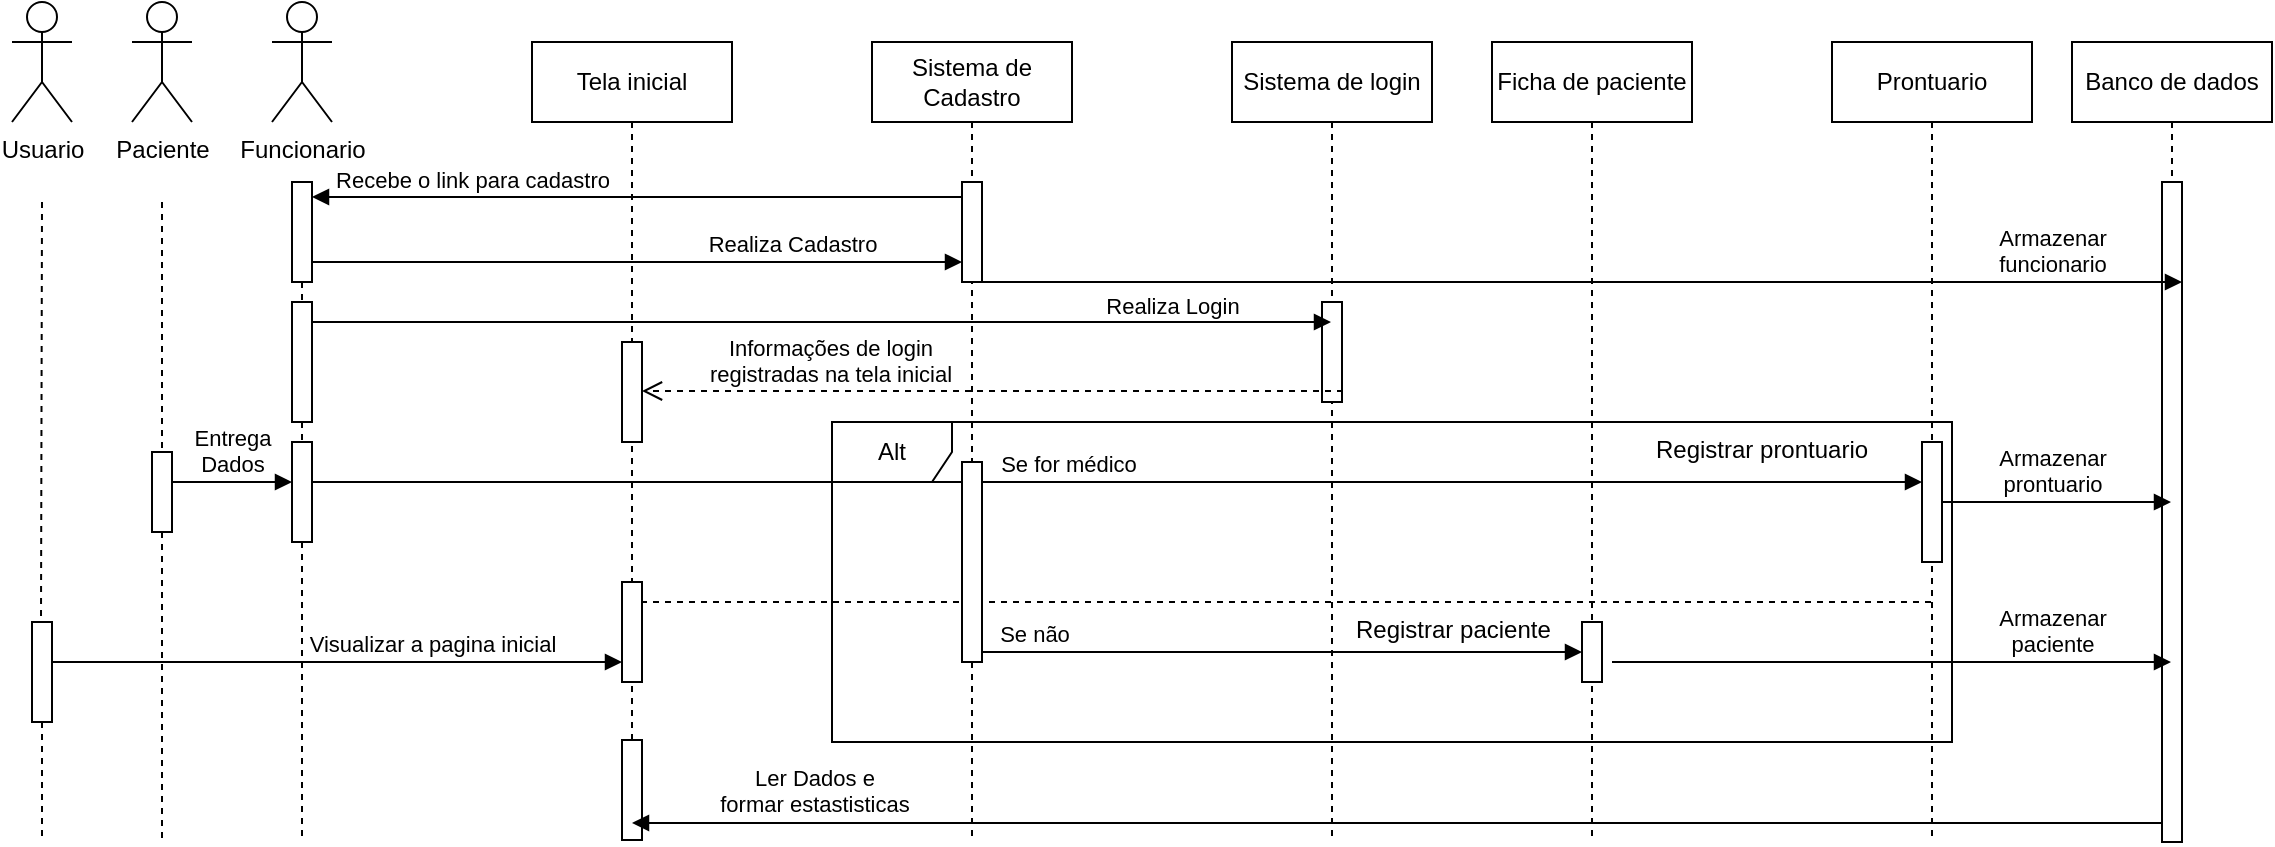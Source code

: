 <mxfile version="24.4.7" type="google">
  <diagram name="Page-1" id="2YBvvXClWsGukQMizWep">
    <mxGraphModel grid="1" page="1" gridSize="10" guides="1" tooltips="1" connect="1" arrows="1" fold="1" pageScale="1" pageWidth="1169" pageHeight="827" math="0" shadow="0">
      <root>
        <mxCell id="0" />
        <mxCell id="1" parent="0" />
        <mxCell id="aM9ryv3xv72pqoxQDRHE-5" value="Tela inicial" style="shape=umlLifeline;perimeter=lifelinePerimeter;whiteSpace=wrap;html=1;container=0;dropTarget=0;collapsible=0;recursiveResize=0;outlineConnect=0;portConstraint=eastwest;newEdgeStyle={&quot;edgeStyle&quot;:&quot;elbowEdgeStyle&quot;,&quot;elbow&quot;:&quot;vertical&quot;,&quot;curved&quot;:0,&quot;rounded&quot;:0};" vertex="1" parent="1">
          <mxGeometry x="290" y="40" width="100" height="400" as="geometry" />
        </mxCell>
        <mxCell id="IctluAMHgXVuQKY7utmE-100" value="" style="html=1;points=[];perimeter=orthogonalPerimeter;outlineConnect=0;targetShapes=umlLifeline;portConstraint=eastwest;newEdgeStyle={&quot;edgeStyle&quot;:&quot;elbowEdgeStyle&quot;,&quot;elbow&quot;:&quot;vertical&quot;,&quot;curved&quot;:0,&quot;rounded&quot;:0};" vertex="1" parent="aM9ryv3xv72pqoxQDRHE-5">
          <mxGeometry x="45" y="150" width="10" height="50" as="geometry" />
        </mxCell>
        <mxCell id="IctluAMHgXVuQKY7utmE-80" value="" style="html=1;points=[];perimeter=orthogonalPerimeter;outlineConnect=0;targetShapes=umlLifeline;portConstraint=eastwest;newEdgeStyle={&quot;edgeStyle&quot;:&quot;elbowEdgeStyle&quot;,&quot;elbow&quot;:&quot;vertical&quot;,&quot;curved&quot;:0,&quot;rounded&quot;:0};" vertex="1" parent="aM9ryv3xv72pqoxQDRHE-5">
          <mxGeometry x="45" y="349" width="10" height="50" as="geometry" />
        </mxCell>
        <mxCell id="IctluAMHgXVuQKY7utmE-1" value="Funcionario" style="shape=umlActor;verticalLabelPosition=bottom;verticalAlign=top;html=1;" vertex="1" parent="1">
          <mxGeometry x="160" y="20" width="30" height="60" as="geometry" />
        </mxCell>
        <mxCell id="IctluAMHgXVuQKY7utmE-13" value="Sistema de&lt;br&gt;Cadastro" style="shape=umlLifeline;perimeter=lifelinePerimeter;whiteSpace=wrap;html=1;container=0;dropTarget=0;collapsible=0;recursiveResize=0;outlineConnect=0;portConstraint=eastwest;newEdgeStyle={&quot;edgeStyle&quot;:&quot;elbowEdgeStyle&quot;,&quot;elbow&quot;:&quot;vertical&quot;,&quot;curved&quot;:0,&quot;rounded&quot;:0};" vertex="1" parent="1">
          <mxGeometry x="460" y="40" width="100" height="400" as="geometry" />
        </mxCell>
        <mxCell id="IctluAMHgXVuQKY7utmE-14" value="" style="html=1;points=[];perimeter=orthogonalPerimeter;outlineConnect=0;targetShapes=umlLifeline;portConstraint=eastwest;newEdgeStyle={&quot;edgeStyle&quot;:&quot;elbowEdgeStyle&quot;,&quot;elbow&quot;:&quot;vertical&quot;,&quot;curved&quot;:0,&quot;rounded&quot;:0};" vertex="1" parent="IctluAMHgXVuQKY7utmE-13">
          <mxGeometry x="45" y="70" width="10" height="50" as="geometry" />
        </mxCell>
        <mxCell id="IctluAMHgXVuQKY7utmE-28" value="Sistema de login" style="shape=umlLifeline;perimeter=lifelinePerimeter;whiteSpace=wrap;html=1;container=0;dropTarget=0;collapsible=0;recursiveResize=0;outlineConnect=0;portConstraint=eastwest;newEdgeStyle={&quot;edgeStyle&quot;:&quot;elbowEdgeStyle&quot;,&quot;elbow&quot;:&quot;vertical&quot;,&quot;curved&quot;:0,&quot;rounded&quot;:0};" vertex="1" parent="1">
          <mxGeometry x="640" y="40" width="100" height="400" as="geometry" />
        </mxCell>
        <mxCell id="IctluAMHgXVuQKY7utmE-29" value="" style="html=1;points=[];perimeter=orthogonalPerimeter;outlineConnect=0;targetShapes=umlLifeline;portConstraint=eastwest;newEdgeStyle={&quot;edgeStyle&quot;:&quot;elbowEdgeStyle&quot;,&quot;elbow&quot;:&quot;vertical&quot;,&quot;curved&quot;:0,&quot;rounded&quot;:0};" vertex="1" parent="IctluAMHgXVuQKY7utmE-28">
          <mxGeometry x="45" y="130" width="10" height="50" as="geometry" />
        </mxCell>
        <mxCell id="IctluAMHgXVuQKY7utmE-30" value="Ficha de paciente" style="shape=umlLifeline;perimeter=lifelinePerimeter;whiteSpace=wrap;html=1;container=0;dropTarget=0;collapsible=0;recursiveResize=0;outlineConnect=0;portConstraint=eastwest;newEdgeStyle={&quot;edgeStyle&quot;:&quot;elbowEdgeStyle&quot;,&quot;elbow&quot;:&quot;vertical&quot;,&quot;curved&quot;:0,&quot;rounded&quot;:0};" vertex="1" parent="1">
          <mxGeometry x="770" y="40" width="100" height="400" as="geometry" />
        </mxCell>
        <mxCell id="IctluAMHgXVuQKY7utmE-31" value="" style="html=1;points=[];perimeter=orthogonalPerimeter;outlineConnect=0;targetShapes=umlLifeline;portConstraint=eastwest;newEdgeStyle={&quot;edgeStyle&quot;:&quot;elbowEdgeStyle&quot;,&quot;elbow&quot;:&quot;vertical&quot;,&quot;curved&quot;:0,&quot;rounded&quot;:0};" vertex="1" parent="IctluAMHgXVuQKY7utmE-30">
          <mxGeometry x="45" y="290" width="10" height="30" as="geometry" />
        </mxCell>
        <mxCell id="IctluAMHgXVuQKY7utmE-37" value="Prontuario" style="shape=umlLifeline;perimeter=lifelinePerimeter;whiteSpace=wrap;html=1;container=0;dropTarget=0;collapsible=0;recursiveResize=0;outlineConnect=0;portConstraint=eastwest;newEdgeStyle={&quot;edgeStyle&quot;:&quot;elbowEdgeStyle&quot;,&quot;elbow&quot;:&quot;vertical&quot;,&quot;curved&quot;:0,&quot;rounded&quot;:0};" vertex="1" parent="1">
          <mxGeometry x="940" y="40" width="100" height="400" as="geometry" />
        </mxCell>
        <mxCell id="IctluAMHgXVuQKY7utmE-38" value="" style="html=1;points=[];perimeter=orthogonalPerimeter;outlineConnect=0;targetShapes=umlLifeline;portConstraint=eastwest;newEdgeStyle={&quot;edgeStyle&quot;:&quot;elbowEdgeStyle&quot;,&quot;elbow&quot;:&quot;vertical&quot;,&quot;curved&quot;:0,&quot;rounded&quot;:0};" vertex="1" parent="IctluAMHgXVuQKY7utmE-37">
          <mxGeometry x="45" y="200" width="10" height="60" as="geometry" />
        </mxCell>
        <mxCell id="IctluAMHgXVuQKY7utmE-51" value="Recebe o link para cadastro" style="html=1;verticalAlign=bottom;endArrow=block;edgeStyle=elbowEdgeStyle;elbow=vertical;curved=0;rounded=0;entryX=1;entryY=0;entryDx=0;entryDy=5;entryPerimeter=0;" edge="1" parent="1" source="IctluAMHgXVuQKY7utmE-14">
          <mxGeometry x="0.508" relative="1" as="geometry">
            <mxPoint x="500" y="115" as="sourcePoint" />
            <Array as="points" />
            <mxPoint x="180" y="117.5" as="targetPoint" />
            <mxPoint as="offset" />
          </mxGeometry>
        </mxCell>
        <mxCell id="IctluAMHgXVuQKY7utmE-52" value="&lt;div&gt;Realiza Cadastro&lt;/div&gt;" style="html=1;verticalAlign=bottom;endArrow=block;edgeStyle=elbowEdgeStyle;elbow=vertical;curved=0;rounded=0;exitX=1;exitY=0;exitDx=0;exitDy=5;exitPerimeter=0;" edge="1" parent="1" target="IctluAMHgXVuQKY7utmE-14">
          <mxGeometry x="0.477" relative="1" as="geometry">
            <mxPoint x="180" y="150" as="sourcePoint" />
            <Array as="points">
              <mxPoint x="250" y="150" />
            </Array>
            <mxPoint x="350" y="150.5" as="targetPoint" />
            <mxPoint as="offset" />
          </mxGeometry>
        </mxCell>
        <mxCell id="IctluAMHgXVuQKY7utmE-54" value="&lt;div&gt;Paciente&lt;/div&gt;&lt;div&gt;&lt;br&gt;&lt;/div&gt;" style="shape=umlActor;verticalLabelPosition=bottom;verticalAlign=top;html=1;" vertex="1" parent="1">
          <mxGeometry x="90" y="20" width="30" height="60" as="geometry" />
        </mxCell>
        <mxCell id="IctluAMHgXVuQKY7utmE-55" value="" style="html=1;points=[[0,0,0,0,5],[0,1,0,0,-5],[1,0,0,0,5],[1,1,0,0,-5]];perimeter=orthogonalPerimeter;outlineConnect=0;targetShapes=umlLifeline;portConstraint=eastwest;newEdgeStyle={&quot;curved&quot;:0,&quot;rounded&quot;:0};" vertex="1" parent="1">
          <mxGeometry x="40" y="330" width="10" height="50" as="geometry" />
        </mxCell>
        <mxCell id="IctluAMHgXVuQKY7utmE-56" value="Usuario" style="shape=umlActor;verticalLabelPosition=bottom;verticalAlign=top;html=1;" vertex="1" parent="1">
          <mxGeometry x="30" y="20" width="30" height="60" as="geometry" />
        </mxCell>
        <mxCell id="IctluAMHgXVuQKY7utmE-57" value="Visualizar a pagina inicial" style="html=1;verticalAlign=bottom;endArrow=block;edgeStyle=elbowEdgeStyle;elbow=horizontal;curved=0;rounded=0;" edge="1" parent="1">
          <mxGeometry x="0.661" relative="1" as="geometry">
            <mxPoint x="325" y="350" as="sourcePoint" />
            <Array as="points">
              <mxPoint x="50" y="350" />
            </Array>
            <mxPoint x="335" y="350" as="targetPoint" />
            <mxPoint as="offset" />
          </mxGeometry>
        </mxCell>
        <mxCell id="IctluAMHgXVuQKY7utmE-58" value="Entrega&lt;br&gt;Dados" style="html=1;verticalAlign=bottom;endArrow=block;edgeStyle=elbowEdgeStyle;elbow=vertical;curved=0;rounded=0;" edge="1" parent="1" source="IctluAMHgXVuQKY7utmE-53" target="IctluAMHgXVuQKY7utmE-77">
          <mxGeometry relative="1" as="geometry">
            <mxPoint x="110" y="295" as="sourcePoint" />
            <Array as="points">
              <mxPoint x="135" y="260" />
              <mxPoint x="135" y="260" />
            </Array>
            <mxPoint x="180" y="290" as="targetPoint" />
            <mxPoint as="offset" />
          </mxGeometry>
        </mxCell>
        <mxCell id="IctluAMHgXVuQKY7utmE-59" value="Realiza Login" style="html=1;verticalAlign=bottom;endArrow=block;edgeStyle=elbowEdgeStyle;elbow=vertical;curved=0;rounded=0;exitX=1;exitY=0;exitDx=0;exitDy=5;exitPerimeter=0;" edge="1" parent="1">
          <mxGeometry x="0.688" relative="1" as="geometry">
            <mxPoint x="180" y="180" as="sourcePoint" />
            <Array as="points">
              <mxPoint x="250" y="180" />
            </Array>
            <mxPoint x="689.5" y="180" as="targetPoint" />
            <mxPoint y="1" as="offset" />
          </mxGeometry>
        </mxCell>
        <mxCell id="IctluAMHgXVuQKY7utmE-60" value="Informações de login &lt;br&gt;registradas na tela inicial" style="html=1;verticalAlign=bottom;endArrow=open;dashed=1;endSize=8;edgeStyle=elbowEdgeStyle;elbow=vertical;curved=0;rounded=0;" edge="1" parent="1" target="IctluAMHgXVuQKY7utmE-100">
          <mxGeometry x="0.463" relative="1" as="geometry">
            <mxPoint x="350" y="210" as="targetPoint" />
            <Array as="points">
              <mxPoint x="620.5" y="214.5" />
            </Array>
            <mxPoint x="695.5" y="214.5" as="sourcePoint" />
            <mxPoint as="offset" />
          </mxGeometry>
        </mxCell>
        <mxCell id="IctluAMHgXVuQKY7utmE-61" value="Se for médico" style="html=1;verticalAlign=bottom;endArrow=block;edgeStyle=elbowEdgeStyle;elbow=vertical;curved=0;rounded=0;" edge="1" parent="1" source="IctluAMHgXVuQKY7utmE-77" target="IctluAMHgXVuQKY7utmE-38">
          <mxGeometry x="-0.062" relative="1" as="geometry">
            <mxPoint x="200" y="270" as="sourcePoint" />
            <Array as="points">
              <mxPoint x="250" y="260" />
            </Array>
            <mxPoint x="689.5" y="260" as="targetPoint" />
            <mxPoint as="offset" />
          </mxGeometry>
        </mxCell>
        <mxCell id="IctluAMHgXVuQKY7utmE-63" value="Registrar prontuario" style="text;whiteSpace=wrap;html=1;" vertex="1" parent="1">
          <mxGeometry x="850" y="230" width="110" height="40" as="geometry" />
        </mxCell>
        <mxCell id="IctluAMHgXVuQKY7utmE-64" value="Alt" style="shape=umlFrame;whiteSpace=wrap;html=1;pointerEvents=0;" vertex="1" parent="1">
          <mxGeometry x="440" y="230" width="560" height="160" as="geometry" />
        </mxCell>
        <mxCell id="IctluAMHgXVuQKY7utmE-66" value="" style="html=1;verticalAlign=bottom;endArrow=none;dashed=1;endSize=8;edgeStyle=elbowEdgeStyle;elbow=vertical;curved=0;rounded=0;endFill=0;" edge="1" parent="1" target="aM9ryv3xv72pqoxQDRHE-5">
          <mxGeometry x="0.476" relative="1" as="geometry">
            <mxPoint x="370" y="320" as="targetPoint" />
            <Array as="points">
              <mxPoint x="450.5" y="320" />
            </Array>
            <mxPoint x="989.5" y="320" as="sourcePoint" />
            <mxPoint as="offset" />
          </mxGeometry>
        </mxCell>
        <mxCell id="IctluAMHgXVuQKY7utmE-67" value="Se não" style="html=1;verticalAlign=bottom;endArrow=block;edgeStyle=elbowEdgeStyle;elbow=vertical;curved=0;rounded=0;" edge="1" parent="1" source="IctluAMHgXVuQKY7utmE-13" target="IctluAMHgXVuQKY7utmE-31">
          <mxGeometry x="-0.8" relative="1" as="geometry">
            <mxPoint x="530" y="350" as="sourcePoint" />
            <Array as="points" />
            <mxPoint x="790" y="350" as="targetPoint" />
            <mxPoint as="offset" />
          </mxGeometry>
        </mxCell>
        <mxCell id="IctluAMHgXVuQKY7utmE-68" value="Registrar paciente" style="text;whiteSpace=wrap;html=1;" vertex="1" parent="1">
          <mxGeometry x="700" y="320" width="100" height="40" as="geometry" />
        </mxCell>
        <mxCell id="IctluAMHgXVuQKY7utmE-74" value="" style="html=1;points=[];perimeter=orthogonalPerimeter;outlineConnect=0;targetShapes=umlLifeline;portConstraint=eastwest;newEdgeStyle={&quot;edgeStyle&quot;:&quot;elbowEdgeStyle&quot;,&quot;elbow&quot;:&quot;vertical&quot;,&quot;curved&quot;:0,&quot;rounded&quot;:0};" vertex="1" parent="1">
          <mxGeometry x="505" y="250" width="10" height="100" as="geometry" />
        </mxCell>
        <mxCell id="IctluAMHgXVuQKY7utmE-75" value="" style="endArrow=none;html=1;rounded=0;dashed=1;" edge="1" parent="1" source="IctluAMHgXVuQKY7utmE-77">
          <mxGeometry relative="1" as="geometry">
            <mxPoint x="174.5" y="120" as="sourcePoint" />
            <mxPoint x="175" y="440" as="targetPoint" />
          </mxGeometry>
        </mxCell>
        <mxCell id="IctluAMHgXVuQKY7utmE-76" value="" style="resizable=0;html=1;whiteSpace=wrap;align=right;verticalAlign=bottom;" connectable="0" vertex="1" parent="IctluAMHgXVuQKY7utmE-75">
          <mxGeometry x="1" relative="1" as="geometry" />
        </mxCell>
        <mxCell id="IctluAMHgXVuQKY7utmE-78" value="" style="endArrow=none;html=1;rounded=0;dashed=1;" edge="1" parent="1" source="IctluAMHgXVuQKY7utmE-96" target="IctluAMHgXVuQKY7utmE-77">
          <mxGeometry relative="1" as="geometry">
            <mxPoint x="174.5" y="120" as="sourcePoint" />
            <mxPoint x="175" y="400" as="targetPoint" />
          </mxGeometry>
        </mxCell>
        <mxCell id="IctluAMHgXVuQKY7utmE-77" value="" style="html=1;points=[];perimeter=orthogonalPerimeter;outlineConnect=0;targetShapes=umlLifeline;portConstraint=eastwest;newEdgeStyle={&quot;edgeStyle&quot;:&quot;elbowEdgeStyle&quot;,&quot;elbow&quot;:&quot;vertical&quot;,&quot;curved&quot;:0,&quot;rounded&quot;:0};" vertex="1" parent="1">
          <mxGeometry x="170" y="240" width="10" height="50" as="geometry" />
        </mxCell>
        <mxCell id="IctluAMHgXVuQKY7utmE-81" value="" style="endArrow=none;html=1;rounded=0;dashed=1;" edge="1" parent="1">
          <mxGeometry relative="1" as="geometry">
            <mxPoint x="45" y="120" as="sourcePoint" />
            <mxPoint x="44.5" y="330" as="targetPoint" />
          </mxGeometry>
        </mxCell>
        <mxCell id="IctluAMHgXVuQKY7utmE-82" value="" style="resizable=0;html=1;whiteSpace=wrap;align=right;verticalAlign=bottom;" connectable="0" vertex="1" parent="IctluAMHgXVuQKY7utmE-81">
          <mxGeometry x="1" relative="1" as="geometry" />
        </mxCell>
        <mxCell id="aM9ryv3xv72pqoxQDRHE-6" value="" style="html=1;points=[];perimeter=orthogonalPerimeter;outlineConnect=0;targetShapes=umlLifeline;portConstraint=eastwest;newEdgeStyle={&quot;edgeStyle&quot;:&quot;elbowEdgeStyle&quot;,&quot;elbow&quot;:&quot;vertical&quot;,&quot;curved&quot;:0,&quot;rounded&quot;:0};" vertex="1" parent="1">
          <mxGeometry x="335" y="310" width="10" height="50" as="geometry" />
        </mxCell>
        <mxCell id="IctluAMHgXVuQKY7utmE-53" value="" style="html=1;points=[[0,0,0,0,5],[0,1,0,0,-5],[1,0,0,0,5],[1,1,0,0,-5]];perimeter=orthogonalPerimeter;outlineConnect=0;targetShapes=umlLifeline;portConstraint=eastwest;newEdgeStyle={&quot;curved&quot;:0,&quot;rounded&quot;:0};" vertex="1" parent="1">
          <mxGeometry x="100" y="245" width="10" height="40" as="geometry" />
        </mxCell>
        <mxCell id="IctluAMHgXVuQKY7utmE-92" value="" style="endArrow=none;html=1;rounded=0;dashed=1;" edge="1" parent="1" source="IctluAMHgXVuQKY7utmE-53">
          <mxGeometry relative="1" as="geometry">
            <mxPoint x="105" y="220" as="sourcePoint" />
            <mxPoint x="105" y="440" as="targetPoint" />
          </mxGeometry>
        </mxCell>
        <mxCell id="IctluAMHgXVuQKY7utmE-93" value="" style="resizable=0;html=1;whiteSpace=wrap;align=right;verticalAlign=bottom;" connectable="0" vertex="1" parent="IctluAMHgXVuQKY7utmE-92">
          <mxGeometry x="1" relative="1" as="geometry" />
        </mxCell>
        <mxCell id="IctluAMHgXVuQKY7utmE-94" value="" style="endArrow=none;html=1;rounded=0;dashed=1;" edge="1" parent="1" target="IctluAMHgXVuQKY7utmE-53">
          <mxGeometry relative="1" as="geometry">
            <mxPoint x="105" y="120" as="sourcePoint" />
            <mxPoint x="104.5" y="160" as="targetPoint" />
          </mxGeometry>
        </mxCell>
        <mxCell id="IctluAMHgXVuQKY7utmE-95" value="" style="resizable=0;html=1;whiteSpace=wrap;align=right;verticalAlign=bottom;" connectable="0" vertex="1" parent="IctluAMHgXVuQKY7utmE-94">
          <mxGeometry x="1" relative="1" as="geometry" />
        </mxCell>
        <mxCell id="IctluAMHgXVuQKY7utmE-97" value="" style="endArrow=none;html=1;rounded=0;dashed=1;" edge="1" parent="1" source="IctluAMHgXVuQKY7utmE-98" target="IctluAMHgXVuQKY7utmE-96">
          <mxGeometry relative="1" as="geometry">
            <mxPoint x="174.5" y="120" as="sourcePoint" />
            <mxPoint x="175" y="240" as="targetPoint" />
          </mxGeometry>
        </mxCell>
        <mxCell id="IctluAMHgXVuQKY7utmE-96" value="" style="html=1;points=[[0,0,0,0,5],[0,1,0,0,-5],[1,0,0,0,5],[1,1,0,0,-5]];perimeter=orthogonalPerimeter;outlineConnect=0;targetShapes=umlLifeline;portConstraint=eastwest;newEdgeStyle={&quot;curved&quot;:0,&quot;rounded&quot;:0};" vertex="1" parent="1">
          <mxGeometry x="170" y="170" width="10" height="60" as="geometry" />
        </mxCell>
        <mxCell id="IctluAMHgXVuQKY7utmE-99" value="" style="endArrow=none;html=1;rounded=0;dashed=1;" edge="1" parent="1" target="IctluAMHgXVuQKY7utmE-98">
          <mxGeometry relative="1" as="geometry">
            <mxPoint x="174.5" y="120" as="sourcePoint" />
            <mxPoint x="175" y="190" as="targetPoint" />
          </mxGeometry>
        </mxCell>
        <mxCell id="IctluAMHgXVuQKY7utmE-98" value="" style="html=1;points=[];perimeter=orthogonalPerimeter;outlineConnect=0;targetShapes=umlLifeline;portConstraint=eastwest;newEdgeStyle={&quot;edgeStyle&quot;:&quot;elbowEdgeStyle&quot;,&quot;elbow&quot;:&quot;vertical&quot;,&quot;curved&quot;:0,&quot;rounded&quot;:0};" vertex="1" parent="1">
          <mxGeometry x="170" y="110" width="10" height="50" as="geometry" />
        </mxCell>
        <mxCell id="IctluAMHgXVuQKY7utmE-101" value="Banco de dados" style="shape=umlLifeline;perimeter=lifelinePerimeter;whiteSpace=wrap;html=1;container=0;dropTarget=0;collapsible=0;recursiveResize=0;outlineConnect=0;portConstraint=eastwest;newEdgeStyle={&quot;edgeStyle&quot;:&quot;elbowEdgeStyle&quot;,&quot;elbow&quot;:&quot;vertical&quot;,&quot;curved&quot;:0,&quot;rounded&quot;:0};" vertex="1" parent="1">
          <mxGeometry x="1060" y="40" width="100" height="400" as="geometry" />
        </mxCell>
        <mxCell id="IctluAMHgXVuQKY7utmE-102" value="" style="html=1;points=[];perimeter=orthogonalPerimeter;outlineConnect=0;targetShapes=umlLifeline;portConstraint=eastwest;newEdgeStyle={&quot;edgeStyle&quot;:&quot;elbowEdgeStyle&quot;,&quot;elbow&quot;:&quot;vertical&quot;,&quot;curved&quot;:0,&quot;rounded&quot;:0};" vertex="1" parent="IctluAMHgXVuQKY7utmE-101">
          <mxGeometry x="45" y="70" width="10" height="330" as="geometry" />
        </mxCell>
        <mxCell id="IctluAMHgXVuQKY7utmE-103" value="Armazenar &lt;br&gt;paciente" style="html=1;verticalAlign=bottom;endArrow=block;edgeStyle=elbowEdgeStyle;elbow=vertical;curved=0;rounded=0;exitX=1.5;exitY=0.667;exitDx=0;exitDy=0;exitPerimeter=0;" edge="1" parent="1" source="IctluAMHgXVuQKY7utmE-31" target="IctluAMHgXVuQKY7utmE-101">
          <mxGeometry x="0.574" relative="1" as="geometry">
            <mxPoint x="850" y="350" as="sourcePoint" />
            <Array as="points" />
            <mxPoint x="1090" y="350" as="targetPoint" />
            <mxPoint as="offset" />
          </mxGeometry>
        </mxCell>
        <mxCell id="IctluAMHgXVuQKY7utmE-104" value="Armazenar &lt;br&gt;prontuario" style="html=1;verticalAlign=bottom;endArrow=block;edgeStyle=elbowEdgeStyle;elbow=vertical;curved=0;rounded=0;" edge="1" parent="1" source="IctluAMHgXVuQKY7utmE-38" target="IctluAMHgXVuQKY7utmE-101">
          <mxGeometry x="-0.039" relative="1" as="geometry">
            <mxPoint x="1010" y="285" as="sourcePoint" />
            <Array as="points" />
            <mxPoint x="1090" y="285" as="targetPoint" />
            <mxPoint as="offset" />
          </mxGeometry>
        </mxCell>
        <mxCell id="IctluAMHgXVuQKY7utmE-105" value="Armazenar &lt;br&gt;funcionario" style="html=1;verticalAlign=bottom;endArrow=block;edgeStyle=elbowEdgeStyle;elbow=vertical;curved=0;rounded=0;" edge="1" parent="1">
          <mxGeometry x="0.783" relative="1" as="geometry">
            <mxPoint x="515" y="160" as="sourcePoint" />
            <Array as="points" />
            <mxPoint x="1115" y="160" as="targetPoint" />
            <mxPoint as="offset" />
          </mxGeometry>
        </mxCell>
        <mxCell id="IctluAMHgXVuQKY7utmE-108" value="" style="endArrow=none;html=1;rounded=0;dashed=1;" edge="1" parent="1" source="IctluAMHgXVuQKY7utmE-55">
          <mxGeometry relative="1" as="geometry">
            <mxPoint x="45" y="400" as="sourcePoint" />
            <mxPoint x="45" y="440" as="targetPoint" />
          </mxGeometry>
        </mxCell>
        <mxCell id="IctluAMHgXVuQKY7utmE-109" value="" style="resizable=0;html=1;whiteSpace=wrap;align=right;verticalAlign=bottom;" connectable="0" vertex="1" parent="IctluAMHgXVuQKY7utmE-108">
          <mxGeometry x="1" relative="1" as="geometry" />
        </mxCell>
        <mxCell id="IctluAMHgXVuQKY7utmE-114" value="Ler Dados e&lt;br&gt;formar estastisticas" style="html=1;verticalAlign=bottom;endArrow=block;edgeStyle=elbowEdgeStyle;elbow=vertical;curved=0;rounded=0;" edge="1" parent="1" target="aM9ryv3xv72pqoxQDRHE-5">
          <mxGeometry x="0.764" y="-1" relative="1" as="geometry">
            <mxPoint x="1105" y="430.5" as="sourcePoint" />
            <Array as="points" />
            <mxPoint x="780" y="430" as="targetPoint" />
            <mxPoint as="offset" />
          </mxGeometry>
        </mxCell>
      </root>
    </mxGraphModel>
  </diagram>
</mxfile>
